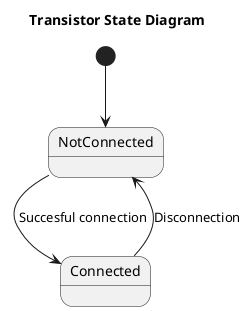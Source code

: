 @startuml transistor
title Transistor State Diagram

[*] --> NotConnected
NotConnected --> Connected : Succesful connection
Connected --> NotConnected : Disconnection

@enduml